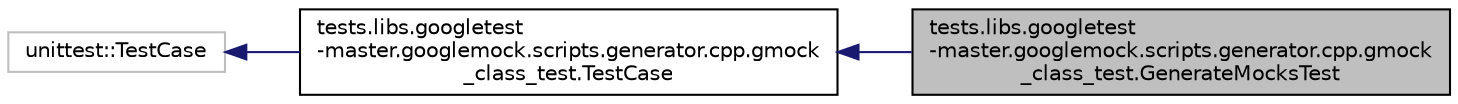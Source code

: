 digraph "tests.libs.googletest-master.googlemock.scripts.generator.cpp.gmock_class_test.GenerateMocksTest"
{
  edge [fontname="Helvetica",fontsize="10",labelfontname="Helvetica",labelfontsize="10"];
  node [fontname="Helvetica",fontsize="10",shape=record];
  rankdir="LR";
  Node3 [label="tests.libs.googletest\l-master.googlemock.scripts.generator.cpp.gmock\l_class_test.GenerateMocksTest",height=0.2,width=0.4,color="black", fillcolor="grey75", style="filled", fontcolor="black"];
  Node4 -> Node3 [dir="back",color="midnightblue",fontsize="10",style="solid"];
  Node4 [label="tests.libs.googletest\l-master.googlemock.scripts.generator.cpp.gmock\l_class_test.TestCase",height=0.2,width=0.4,color="black", fillcolor="white", style="filled",URL="$classtests_1_1libs_1_1googletest-master_1_1googlemock_1_1scripts_1_1generator_1_1cpp_1_1gmock__class__test_1_1TestCase.html"];
  Node5 -> Node4 [dir="back",color="midnightblue",fontsize="10",style="solid"];
  Node5 [label="unittest::TestCase",height=0.2,width=0.4,color="grey75", fillcolor="white", style="filled"];
}
